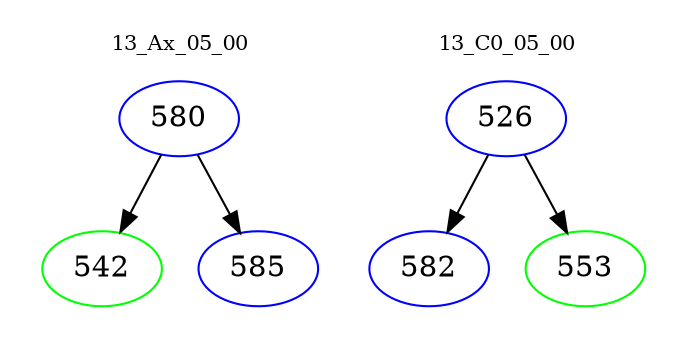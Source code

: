 digraph{
subgraph cluster_0 {
color = white
label = "13_Ax_05_00";
fontsize=10;
T0_580 [label="580", color="blue"]
T0_580 -> T0_542 [color="black"]
T0_542 [label="542", color="green"]
T0_580 -> T0_585 [color="black"]
T0_585 [label="585", color="blue"]
}
subgraph cluster_1 {
color = white
label = "13_C0_05_00";
fontsize=10;
T1_526 [label="526", color="blue"]
T1_526 -> T1_582 [color="black"]
T1_582 [label="582", color="blue"]
T1_526 -> T1_553 [color="black"]
T1_553 [label="553", color="green"]
}
}
